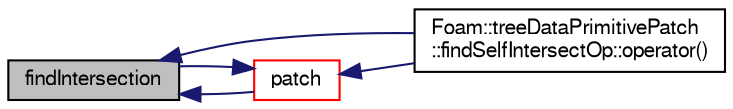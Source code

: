 digraph "findIntersection"
{
  bgcolor="transparent";
  edge [fontname="FreeSans",fontsize="10",labelfontname="FreeSans",labelfontsize="10"];
  node [fontname="FreeSans",fontsize="10",shape=record];
  rankdir="LR";
  Node406 [label="findIntersection",height=0.2,width=0.4,color="black", fillcolor="grey75", style="filled", fontcolor="black"];
  Node406 -> Node407 [dir="back",color="midnightblue",fontsize="10",style="solid",fontname="FreeSans"];
  Node407 [label="Foam::treeDataPrimitivePatch\l::findSelfIntersectOp::operator()",height=0.2,width=0.4,color="black",URL="$a25082.html#adafae2aaf723502ccff1ff68a21fcdc0",tooltip="Calculate intersection of face with edge of patch. Excludes. "];
  Node406 -> Node408 [dir="back",color="midnightblue",fontsize="10",style="solid",fontname="FreeSans"];
  Node408 [label="patch",height=0.2,width=0.4,color="red",URL="$a25066.html#a445b445c8434f2f6289951d9e44bd631",tooltip="Return access to the underlying patch. "];
  Node408 -> Node406 [dir="back",color="midnightblue",fontsize="10",style="solid",fontname="FreeSans"];
  Node408 -> Node407 [dir="back",color="midnightblue",fontsize="10",style="solid",fontname="FreeSans"];
}
